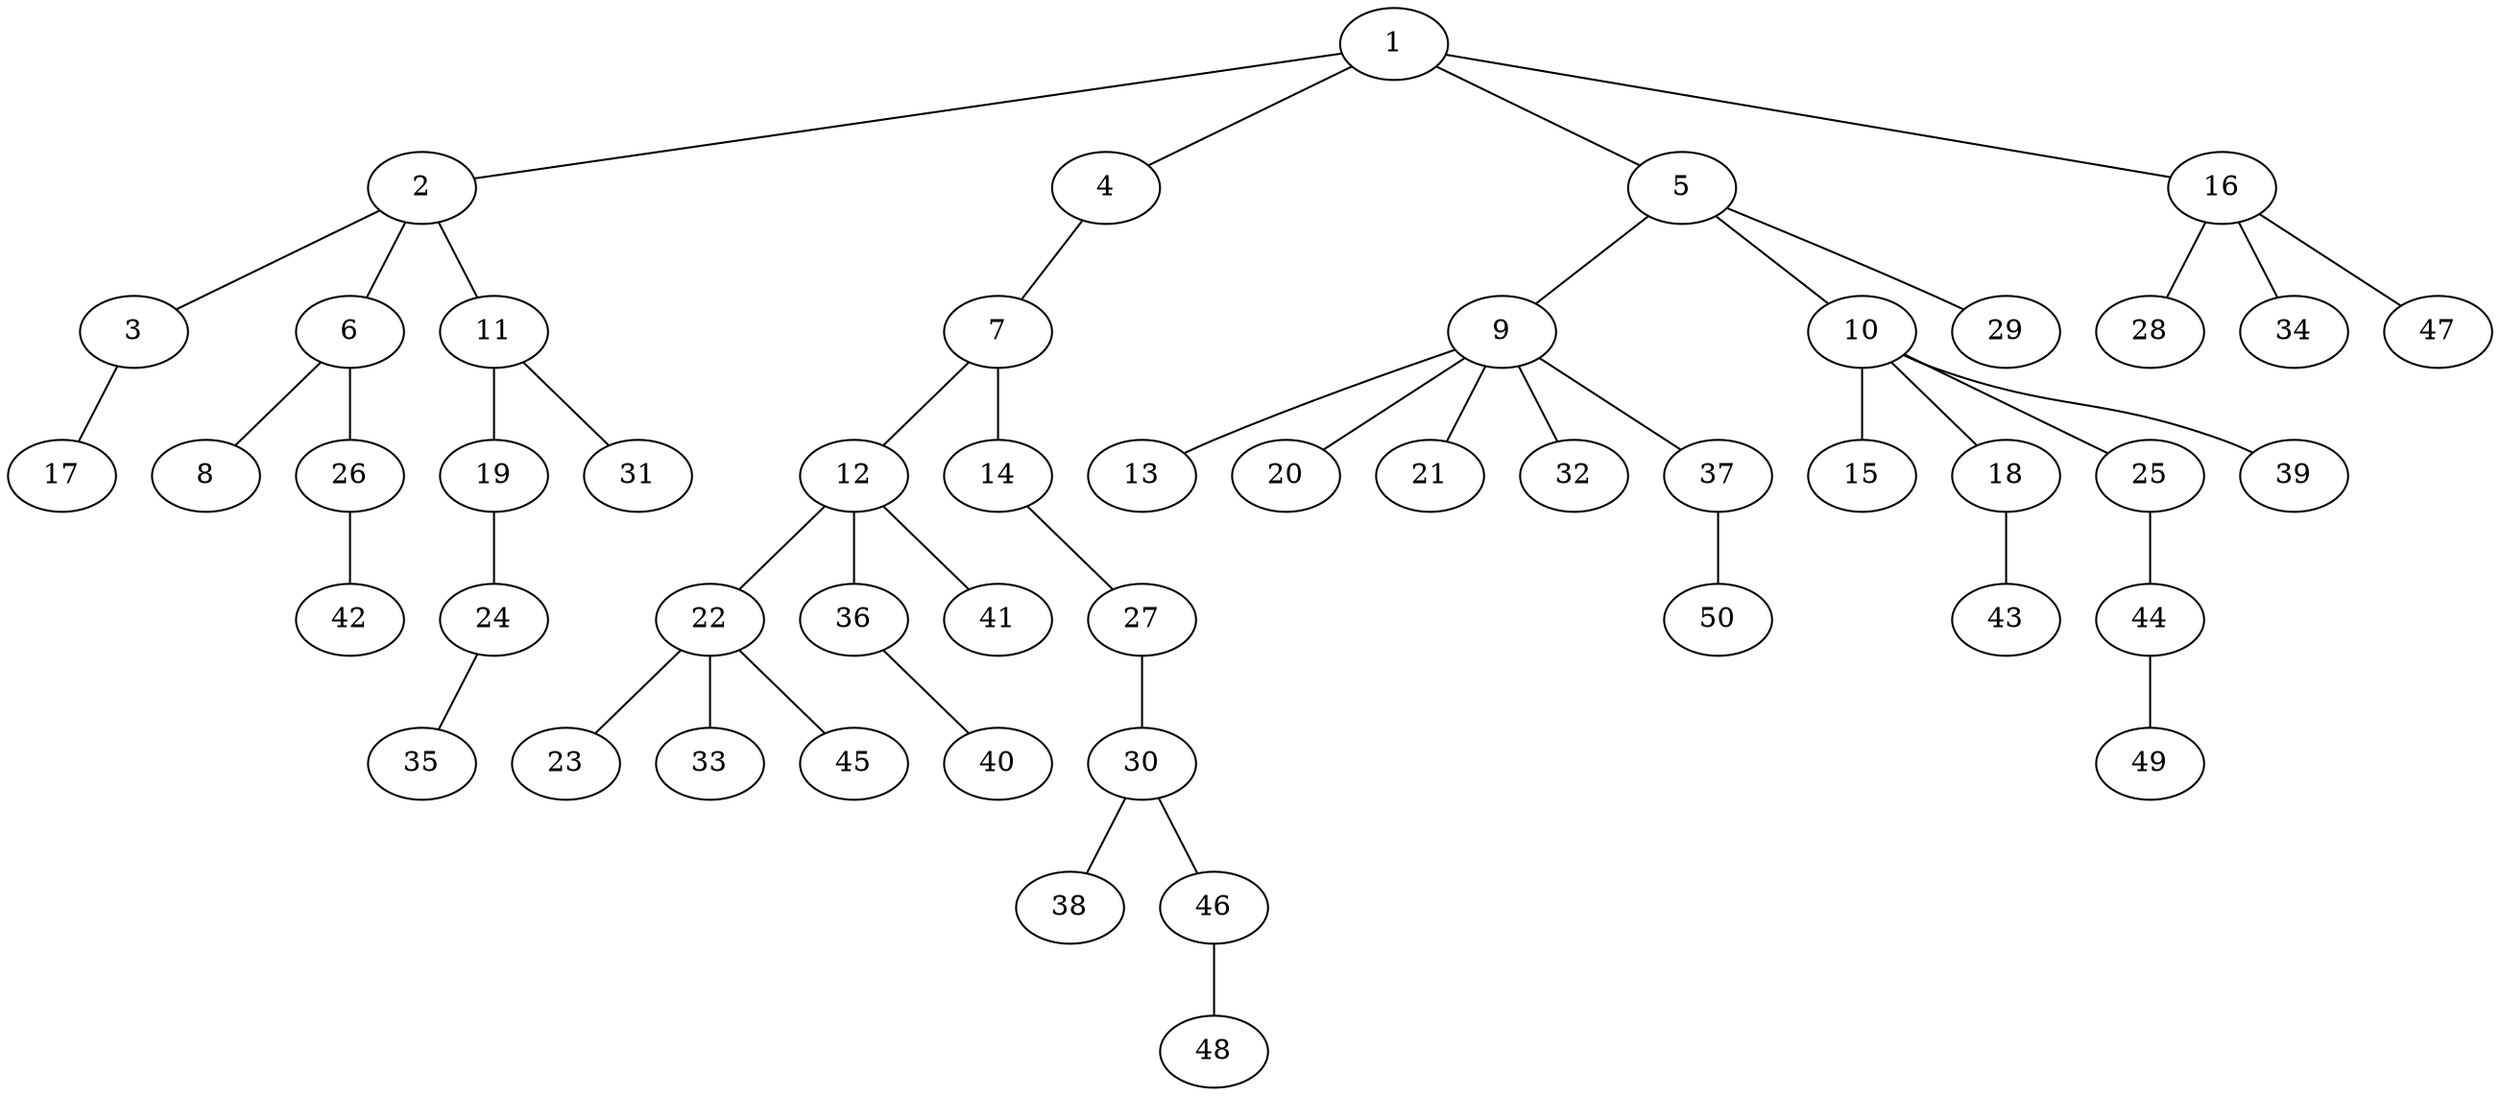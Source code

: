 graph graphname {1--2
1--4
1--5
1--16
2--3
2--6
2--11
3--17
4--7
5--9
5--10
5--29
6--8
6--26
7--12
7--14
9--13
9--20
9--21
9--32
9--37
10--15
10--18
10--25
10--39
11--19
11--31
12--22
12--36
12--41
14--27
16--28
16--34
16--47
18--43
19--24
22--23
22--33
22--45
24--35
25--44
26--42
27--30
30--38
30--46
36--40
37--50
44--49
46--48
}